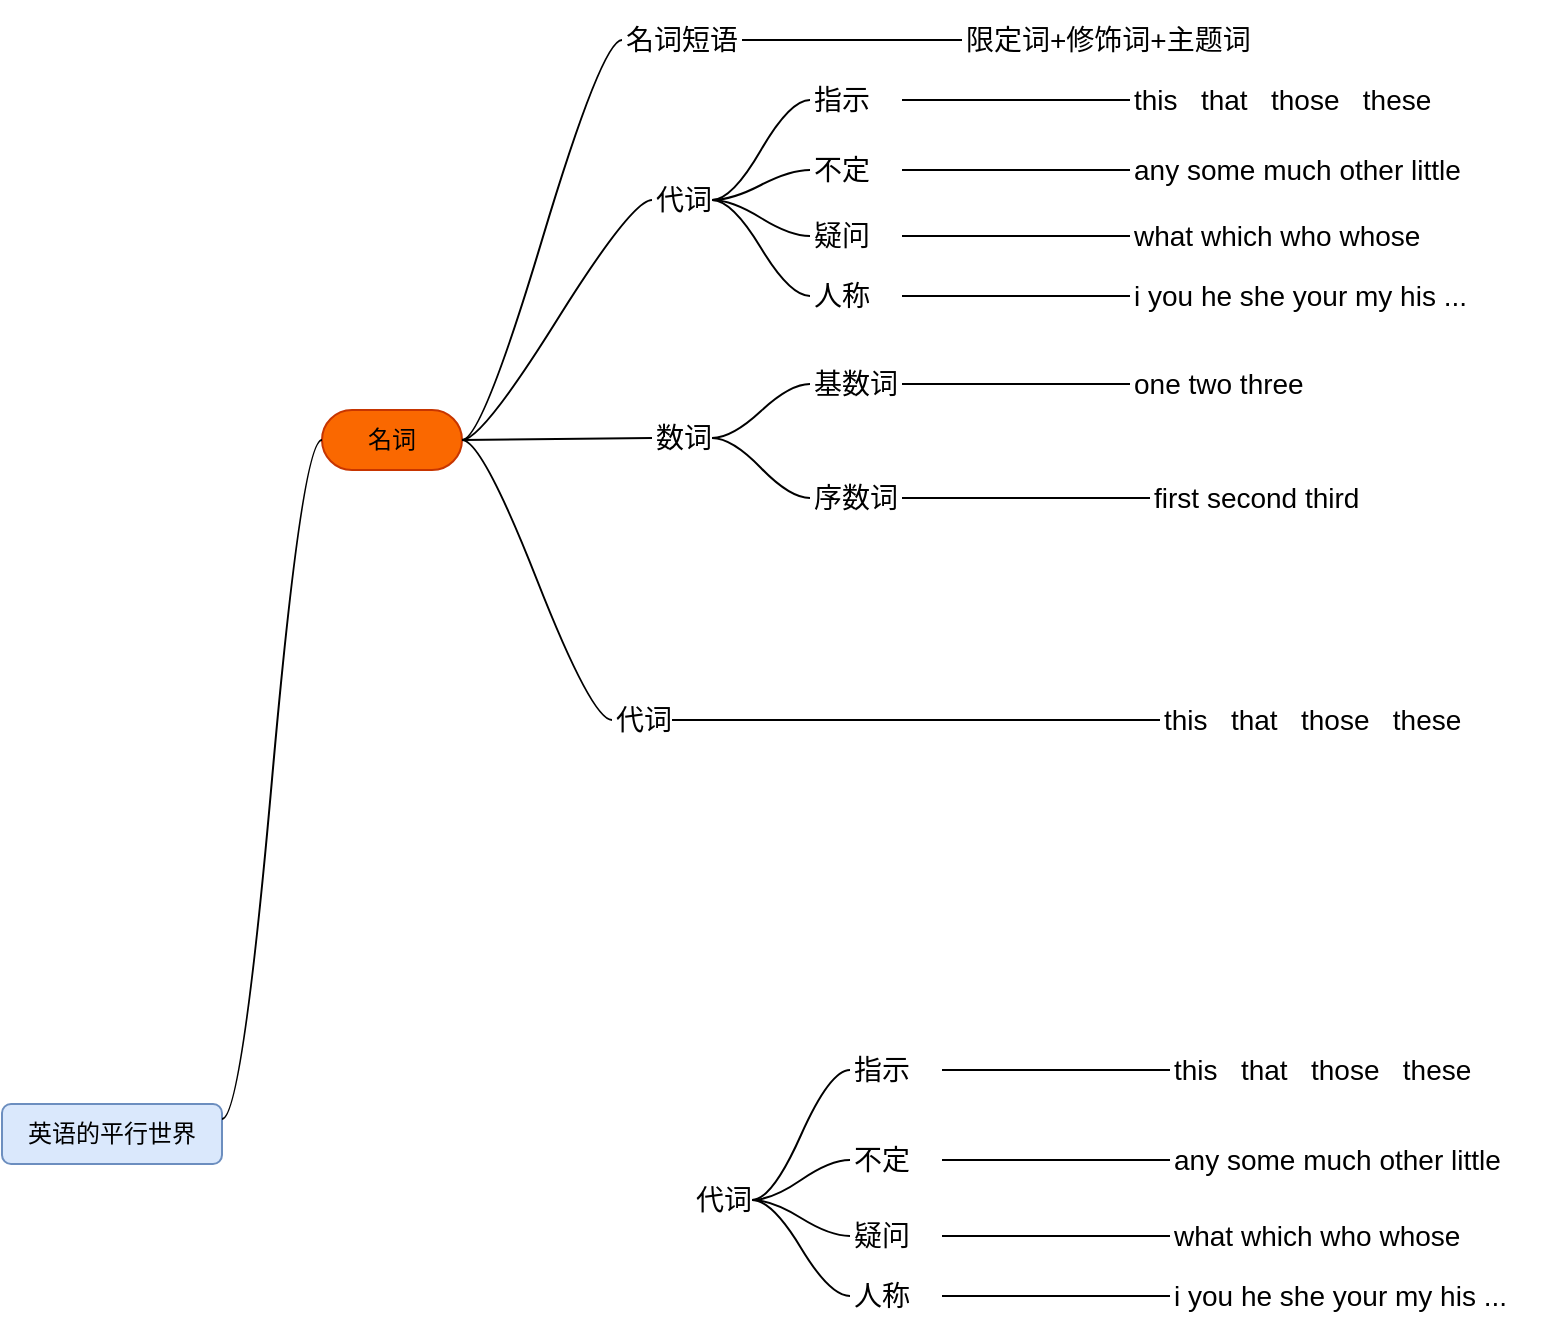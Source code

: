 <mxfile version="20.8.7" type="github">
  <diagram id="1wD_X5J8tofuM-vasSyo" name="第 1 页">
    <mxGraphModel dx="1434" dy="1933" grid="1" gridSize="10" guides="1" tooltips="1" connect="1" arrows="1" fold="1" page="1" pageScale="1" pageWidth="827" pageHeight="1169" math="0" shadow="0">
      <root>
        <mxCell id="0" />
        <mxCell id="1" parent="0" />
        <UserObject label="英语的平行世界" treeRoot="1" id="ZX8-5jwRaz3fq__6NCKc-1">
          <mxCell style="whiteSpace=wrap;html=1;align=center;treeFolding=1;treeMoving=1;newEdgeStyle={&quot;edgeStyle&quot;:&quot;elbowEdgeStyle&quot;,&quot;startArrow&quot;:&quot;none&quot;,&quot;endArrow&quot;:&quot;none&quot;};fillColor=#dae8fc;strokeColor=#6c8ebf;rounded=1;" parent="1" vertex="1">
            <mxGeometry x="20" y="372" width="110" height="30" as="geometry" />
          </mxCell>
        </UserObject>
        <mxCell id="ZX8-5jwRaz3fq__6NCKc-32" style="edgeStyle=entityRelationEdgeStyle;rounded=0;orthogonalLoop=1;jettySize=auto;html=1;startArrow=none;endArrow=none;segment=10;curved=1;sourcePerimeterSpacing=0;targetPerimeterSpacing=0;exitX=1;exitY=0.5;exitDx=0;exitDy=0;fontSize=14;entryX=0;entryY=0.5;entryDx=0;entryDy=0;" parent="1" source="ZX8-5jwRaz3fq__6NCKc-2" target="ZX8-5jwRaz3fq__6NCKc-34" edge="1">
          <mxGeometry relative="1" as="geometry">
            <mxPoint x="340" y="130" as="targetPoint" />
          </mxGeometry>
        </mxCell>
        <mxCell id="ZX8-5jwRaz3fq__6NCKc-2" value="名词" style="whiteSpace=wrap;html=1;rounded=1;arcSize=50;align=center;verticalAlign=middle;strokeWidth=1;autosize=1;spacing=4;treeFolding=1;treeMoving=1;newEdgeStyle={&quot;edgeStyle&quot;:&quot;entityRelationEdgeStyle&quot;,&quot;startArrow&quot;:&quot;none&quot;,&quot;endArrow&quot;:&quot;none&quot;,&quot;segment&quot;:10,&quot;curved&quot;:1,&quot;sourcePerimeterSpacing&quot;:0,&quot;targetPerimeterSpacing&quot;:0};fillColor=#fa6800;fontColor=#000000;strokeColor=#C73500;" parent="1" vertex="1">
          <mxGeometry x="180" y="25" width="70" height="30" as="geometry" />
        </mxCell>
        <mxCell id="ZX8-5jwRaz3fq__6NCKc-3" value="" style="edgeStyle=entityRelationEdgeStyle;startArrow=none;endArrow=none;segment=10;curved=1;sourcePerimeterSpacing=0;targetPerimeterSpacing=0;rounded=0;exitX=1;exitY=0.25;exitDx=0;exitDy=0;" parent="1" source="ZX8-5jwRaz3fq__6NCKc-1" target="ZX8-5jwRaz3fq__6NCKc-2" edge="1">
          <mxGeometry relative="1" as="geometry">
            <mxPoint x="140" y="384" as="sourcePoint" />
          </mxGeometry>
        </mxCell>
        <mxCell id="ZX8-5jwRaz3fq__6NCKc-5" value="" style="edgeStyle=entityRelationEdgeStyle;startArrow=none;endArrow=none;segment=10;curved=1;sourcePerimeterSpacing=0;targetPerimeterSpacing=0;rounded=0;entryX=0;entryY=0.5;entryDx=0;entryDy=0;exitX=1;exitY=0.5;exitDx=0;exitDy=0;" parent="1" source="ZX8-5jwRaz3fq__6NCKc-2" target="ZX8-5jwRaz3fq__6NCKc-6" edge="1">
          <mxGeometry relative="1" as="geometry">
            <mxPoint x="270" y="45" as="sourcePoint" />
            <mxPoint x="350" y="10" as="targetPoint" />
          </mxGeometry>
        </mxCell>
        <mxCell id="ZX8-5jwRaz3fq__6NCKc-6" value="名词短语" style="text;strokeColor=none;fillColor=none;html=1;fontSize=14;fontStyle=0;verticalAlign=middle;align=left;rounded=1;" parent="1" vertex="1">
          <mxGeometry x="330" y="-180" width="60" height="40" as="geometry" />
        </mxCell>
        <mxCell id="ZX8-5jwRaz3fq__6NCKc-8" value="" style="edgeStyle=entityRelationEdgeStyle;startArrow=none;endArrow=none;segment=10;curved=1;sourcePerimeterSpacing=0;targetPerimeterSpacing=0;rounded=0;exitX=1;exitY=0.5;exitDx=0;exitDy=0;entryX=0;entryY=0.5;entryDx=0;entryDy=0;" parent="1" source="ZX8-5jwRaz3fq__6NCKc-6" target="ZX8-5jwRaz3fq__6NCKc-9" edge="1">
          <mxGeometry relative="1" as="geometry">
            <mxPoint x="400" y="20.01" as="sourcePoint" />
            <mxPoint x="450" y="30" as="targetPoint" />
          </mxGeometry>
        </mxCell>
        <mxCell id="ZX8-5jwRaz3fq__6NCKc-9" value="限定词+修饰词+主题词" style="text;html=1;strokeColor=none;fillColor=none;align=left;verticalAlign=middle;whiteSpace=wrap;rounded=0;fontSize=14;" parent="1" vertex="1">
          <mxGeometry x="500" y="-175" width="160" height="30" as="geometry" />
        </mxCell>
        <mxCell id="ZX8-5jwRaz3fq__6NCKc-11" style="edgeStyle=entityRelationEdgeStyle;rounded=0;orthogonalLoop=1;jettySize=auto;html=1;startArrow=none;endArrow=none;segment=10;curved=1;sourcePerimeterSpacing=0;targetPerimeterSpacing=0;fontSize=14;exitX=0;exitY=0.5;exitDx=0;exitDy=0;entryX=1;entryY=0.5;entryDx=0;entryDy=0;" parent="1" source="ZX8-5jwRaz3fq__6NCKc-14" target="ZX8-5jwRaz3fq__6NCKc-2" edge="1">
          <mxGeometry relative="1" as="geometry">
            <mxPoint x="320" y="95" as="sourcePoint" />
            <mxPoint x="240" y="110" as="targetPoint" />
          </mxGeometry>
        </mxCell>
        <mxCell id="ZX8-5jwRaz3fq__6NCKc-14" value="代词" style="text;strokeColor=none;fillColor=none;html=1;fontSize=14;fontStyle=0;verticalAlign=middle;align=left;rounded=1;" parent="1" vertex="1">
          <mxGeometry x="345" y="-100" width="30" height="40" as="geometry" />
        </mxCell>
        <mxCell id="ZX8-5jwRaz3fq__6NCKc-34" value="代词" style="text;strokeColor=none;fillColor=none;html=1;fontSize=14;fontStyle=0;verticalAlign=middle;align=left;rounded=1;" parent="1" vertex="1">
          <mxGeometry x="325" y="160" width="30" height="40" as="geometry" />
        </mxCell>
        <mxCell id="Zq-l_0qtPE0xVvaEAlSj-1" style="edgeStyle=entityRelationEdgeStyle;rounded=0;orthogonalLoop=1;jettySize=auto;html=1;startArrow=none;endArrow=none;segment=10;curved=1;sourcePerimeterSpacing=0;targetPerimeterSpacing=0;fontSize=14;exitX=0;exitY=0.5;exitDx=0;exitDy=0;" parent="1" source="Zq-l_0qtPE0xVvaEAlSj-2" target="ZX8-5jwRaz3fq__6NCKc-14" edge="1">
          <mxGeometry relative="1" as="geometry">
            <mxPoint x="370" y="-60" as="sourcePoint" />
            <mxPoint x="260" y="50" as="targetPoint" />
          </mxGeometry>
        </mxCell>
        <mxCell id="Zq-l_0qtPE0xVvaEAlSj-2" value="指示&amp;nbsp;" style="text;html=1;strokeColor=none;fillColor=none;align=left;verticalAlign=middle;whiteSpace=wrap;rounded=0;fontSize=14;" parent="1" vertex="1">
          <mxGeometry x="424" y="-145" width="46" height="30" as="geometry" />
        </mxCell>
        <mxCell id="Zq-l_0qtPE0xVvaEAlSj-4" style="edgeStyle=entityRelationEdgeStyle;rounded=0;orthogonalLoop=1;jettySize=auto;html=1;startArrow=none;endArrow=none;segment=10;curved=1;sourcePerimeterSpacing=0;targetPerimeterSpacing=0;fontSize=14;exitX=0;exitY=0.5;exitDx=0;exitDy=0;entryX=1;entryY=0.5;entryDx=0;entryDy=0;" parent="1" source="Zq-l_0qtPE0xVvaEAlSj-5" target="ZX8-5jwRaz3fq__6NCKc-14" edge="1">
          <mxGeometry relative="1" as="geometry">
            <mxPoint x="380" y="-35" as="sourcePoint" />
            <mxPoint x="385" y="-65" as="targetPoint" />
          </mxGeometry>
        </mxCell>
        <mxCell id="Zq-l_0qtPE0xVvaEAlSj-5" value="不定&amp;nbsp;&amp;nbsp;" style="text;html=1;strokeColor=none;fillColor=none;align=left;verticalAlign=middle;whiteSpace=wrap;rounded=0;fontSize=14;" parent="1" vertex="1">
          <mxGeometry x="424" y="-110" width="46" height="30" as="geometry" />
        </mxCell>
        <mxCell id="Zq-l_0qtPE0xVvaEAlSj-6" style="edgeStyle=entityRelationEdgeStyle;rounded=0;orthogonalLoop=1;jettySize=auto;html=1;startArrow=none;endArrow=none;segment=10;curved=1;sourcePerimeterSpacing=0;targetPerimeterSpacing=0;fontSize=14;exitX=0;exitY=0.5;exitDx=0;exitDy=0;entryX=1;entryY=0.5;entryDx=0;entryDy=0;" parent="1" source="Zq-l_0qtPE0xVvaEAlSj-7" target="ZX8-5jwRaz3fq__6NCKc-14" edge="1">
          <mxGeometry relative="1" as="geometry">
            <mxPoint x="380" y="8" as="sourcePoint" />
            <mxPoint x="385" y="-22" as="targetPoint" />
          </mxGeometry>
        </mxCell>
        <mxCell id="Zq-l_0qtPE0xVvaEAlSj-7" value="疑问&lt;br&gt;" style="text;html=1;strokeColor=none;fillColor=none;align=left;verticalAlign=middle;whiteSpace=wrap;rounded=0;fontSize=14;" parent="1" vertex="1">
          <mxGeometry x="424" y="-77" width="46" height="30" as="geometry" />
        </mxCell>
        <mxCell id="Zq-l_0qtPE0xVvaEAlSj-8" style="edgeStyle=entityRelationEdgeStyle;rounded=0;orthogonalLoop=1;jettySize=auto;html=1;startArrow=none;endArrow=none;segment=10;curved=1;sourcePerimeterSpacing=0;targetPerimeterSpacing=0;fontSize=14;exitX=0;exitY=0.5;exitDx=0;exitDy=0;entryX=1;entryY=0.5;entryDx=0;entryDy=0;" parent="1" source="Zq-l_0qtPE0xVvaEAlSj-9" target="ZX8-5jwRaz3fq__6NCKc-14" edge="1">
          <mxGeometry relative="1" as="geometry">
            <mxPoint x="390" y="33" as="sourcePoint" />
            <mxPoint x="385" y="-22" as="targetPoint" />
          </mxGeometry>
        </mxCell>
        <mxCell id="Zq-l_0qtPE0xVvaEAlSj-9" value="人称" style="text;html=1;strokeColor=none;fillColor=none;align=left;verticalAlign=middle;whiteSpace=wrap;rounded=0;fontSize=14;" parent="1" vertex="1">
          <mxGeometry x="424" y="-47" width="46" height="30" as="geometry" />
        </mxCell>
        <mxCell id="Zq-l_0qtPE0xVvaEAlSj-12" value="" style="edgeStyle=entityRelationEdgeStyle;startArrow=none;endArrow=none;segment=10;curved=1;sourcePerimeterSpacing=0;targetPerimeterSpacing=0;rounded=0;exitX=1;exitY=0.5;exitDx=0;exitDy=0;entryX=0;entryY=0.5;entryDx=0;entryDy=0;" parent="1" source="Zq-l_0qtPE0xVvaEAlSj-2" target="Zq-l_0qtPE0xVvaEAlSj-13" edge="1">
          <mxGeometry relative="1" as="geometry">
            <mxPoint x="474" y="-125" as="sourcePoint" />
            <mxPoint x="534" y="65" as="targetPoint" />
          </mxGeometry>
        </mxCell>
        <mxCell id="Zq-l_0qtPE0xVvaEAlSj-13" value="this&amp;nbsp; &amp;nbsp;that&amp;nbsp; &amp;nbsp;those&amp;nbsp; &amp;nbsp;these" style="text;html=1;strokeColor=none;fillColor=none;align=left;verticalAlign=middle;whiteSpace=wrap;rounded=0;fontSize=14;" parent="1" vertex="1">
          <mxGeometry x="584" y="-140" width="156" height="20" as="geometry" />
        </mxCell>
        <mxCell id="Zq-l_0qtPE0xVvaEAlSj-14" value="" style="edgeStyle=entityRelationEdgeStyle;startArrow=none;endArrow=none;segment=10;curved=1;sourcePerimeterSpacing=0;targetPerimeterSpacing=0;rounded=0;exitX=1;exitY=0.5;exitDx=0;exitDy=0;entryX=0;entryY=0.5;entryDx=0;entryDy=0;" parent="1" target="Zq-l_0qtPE0xVvaEAlSj-15" edge="1" source="Zq-l_0qtPE0xVvaEAlSj-9">
          <mxGeometry relative="1" as="geometry">
            <mxPoint x="480" y="70" as="sourcePoint" />
            <mxPoint x="544" y="265" as="targetPoint" />
          </mxGeometry>
        </mxCell>
        <mxCell id="Zq-l_0qtPE0xVvaEAlSj-15" value="i you he she your my his ..." style="text;html=1;strokeColor=none;fillColor=none;align=left;verticalAlign=middle;whiteSpace=wrap;rounded=0;fontSize=14;" parent="1" vertex="1">
          <mxGeometry x="584" y="-42" width="186" height="20" as="geometry" />
        </mxCell>
        <mxCell id="Zq-l_0qtPE0xVvaEAlSj-16" value="" style="edgeStyle=entityRelationEdgeStyle;startArrow=none;endArrow=none;segment=10;curved=1;sourcePerimeterSpacing=0;targetPerimeterSpacing=0;rounded=0;exitX=1;exitY=0.5;exitDx=0;exitDy=0;entryX=0;entryY=0.5;entryDx=0;entryDy=0;" parent="1" target="Zq-l_0qtPE0xVvaEAlSj-17" edge="1" source="Zq-l_0qtPE0xVvaEAlSj-7">
          <mxGeometry relative="1" as="geometry">
            <mxPoint x="490" y="30" as="sourcePoint" />
            <mxPoint x="554" y="225" as="targetPoint" />
          </mxGeometry>
        </mxCell>
        <mxCell id="Zq-l_0qtPE0xVvaEAlSj-17" value="what which who whose" style="text;html=1;strokeColor=none;fillColor=none;align=left;verticalAlign=middle;whiteSpace=wrap;rounded=0;fontSize=14;" parent="1" vertex="1">
          <mxGeometry x="584" y="-72" width="156" height="20" as="geometry" />
        </mxCell>
        <mxCell id="Zq-l_0qtPE0xVvaEAlSj-18" value="" style="edgeStyle=entityRelationEdgeStyle;startArrow=none;endArrow=none;segment=10;curved=1;sourcePerimeterSpacing=0;targetPerimeterSpacing=0;rounded=0;exitX=1;exitY=0.5;exitDx=0;exitDy=0;entryX=0;entryY=0.5;entryDx=0;entryDy=0;" parent="1" target="Zq-l_0qtPE0xVvaEAlSj-19" edge="1" source="Zq-l_0qtPE0xVvaEAlSj-5">
          <mxGeometry relative="1" as="geometry">
            <mxPoint x="500" y="-20" as="sourcePoint" />
            <mxPoint x="564" y="175" as="targetPoint" />
          </mxGeometry>
        </mxCell>
        <mxCell id="Zq-l_0qtPE0xVvaEAlSj-19" value="any some much other little" style="text;html=1;strokeColor=none;fillColor=none;align=left;verticalAlign=middle;whiteSpace=wrap;rounded=0;fontSize=14;" parent="1" vertex="1">
          <mxGeometry x="584" y="-105" width="176" height="20" as="geometry" />
        </mxCell>
        <mxCell id="hqNwibnlh16U7bYU6Boq-3" value="数词" style="text;strokeColor=none;fillColor=none;html=1;fontSize=14;fontStyle=0;verticalAlign=middle;align=left;rounded=1;" vertex="1" parent="1">
          <mxGeometry x="345" y="10" width="30" height="58" as="geometry" />
        </mxCell>
        <mxCell id="hqNwibnlh16U7bYU6Boq-4" style="edgeStyle=entityRelationEdgeStyle;rounded=0;orthogonalLoop=1;jettySize=auto;html=1;startArrow=none;endArrow=none;segment=10;curved=1;sourcePerimeterSpacing=0;targetPerimeterSpacing=0;fontSize=14;exitX=0;exitY=0.5;exitDx=0;exitDy=0;" edge="1" parent="1" target="hqNwibnlh16U7bYU6Boq-3" source="hqNwibnlh16U7bYU6Boq-19">
          <mxGeometry relative="1" as="geometry">
            <mxPoint x="434" y="15" as="sourcePoint" />
            <mxPoint x="270" y="210" as="targetPoint" />
          </mxGeometry>
        </mxCell>
        <mxCell id="hqNwibnlh16U7bYU6Boq-5" style="edgeStyle=entityRelationEdgeStyle;rounded=0;orthogonalLoop=1;jettySize=auto;html=1;startArrow=none;endArrow=none;segment=10;curved=1;sourcePerimeterSpacing=0;targetPerimeterSpacing=0;fontSize=14;exitX=0;exitY=0.5;exitDx=0;exitDy=0;entryX=1;entryY=0.5;entryDx=0;entryDy=0;" edge="1" parent="1" source="hqNwibnlh16U7bYU6Boq-6" target="hqNwibnlh16U7bYU6Boq-3">
          <mxGeometry relative="1" as="geometry">
            <mxPoint x="390" y="125" as="sourcePoint" />
            <mxPoint x="395" y="95" as="targetPoint" />
          </mxGeometry>
        </mxCell>
        <mxCell id="hqNwibnlh16U7bYU6Boq-6" value="序数词" style="text;html=1;strokeColor=none;fillColor=none;align=left;verticalAlign=middle;whiteSpace=wrap;rounded=0;fontSize=14;" vertex="1" parent="1">
          <mxGeometry x="424" y="45" width="46" height="48" as="geometry" />
        </mxCell>
        <mxCell id="hqNwibnlh16U7bYU6Boq-11" value="" style="edgeStyle=entityRelationEdgeStyle;startArrow=none;endArrow=none;segment=10;curved=1;sourcePerimeterSpacing=0;targetPerimeterSpacing=0;rounded=0;entryX=0;entryY=0.5;entryDx=0;entryDy=0;exitX=1;exitY=0.5;exitDx=0;exitDy=0;" edge="1" parent="1" target="hqNwibnlh16U7bYU6Boq-12" source="hqNwibnlh16U7bYU6Boq-19">
          <mxGeometry relative="1" as="geometry">
            <mxPoint x="480" y="15" as="sourcePoint" />
            <mxPoint x="594" y="15" as="targetPoint" />
          </mxGeometry>
        </mxCell>
        <mxCell id="hqNwibnlh16U7bYU6Boq-12" value="one two three" style="text;html=1;strokeColor=none;fillColor=none;align=left;verticalAlign=middle;whiteSpace=wrap;rounded=0;fontSize=14;" vertex="1" parent="1">
          <mxGeometry x="584" y="-7" width="156" height="38" as="geometry" />
        </mxCell>
        <mxCell id="hqNwibnlh16U7bYU6Boq-17" value="" style="edgeStyle=entityRelationEdgeStyle;startArrow=none;endArrow=none;segment=10;curved=1;sourcePerimeterSpacing=0;targetPerimeterSpacing=0;rounded=0;exitX=1;exitY=0.5;exitDx=0;exitDy=0;entryX=0;entryY=0.5;entryDx=0;entryDy=0;" edge="1" parent="1" source="hqNwibnlh16U7bYU6Boq-6" target="hqNwibnlh16U7bYU6Boq-18">
          <mxGeometry relative="1" as="geometry">
            <mxPoint x="510" y="140" as="sourcePoint" />
            <mxPoint x="574" y="335" as="targetPoint" />
          </mxGeometry>
        </mxCell>
        <mxCell id="hqNwibnlh16U7bYU6Boq-18" value="first second third" style="text;html=1;strokeColor=none;fillColor=none;align=left;verticalAlign=middle;whiteSpace=wrap;rounded=0;fontSize=14;" vertex="1" parent="1">
          <mxGeometry x="594" y="50" width="176" height="38" as="geometry" />
        </mxCell>
        <mxCell id="hqNwibnlh16U7bYU6Boq-19" value="基数词" style="text;html=1;strokeColor=none;fillColor=none;align=left;verticalAlign=middle;whiteSpace=wrap;rounded=0;fontSize=14;" vertex="1" parent="1">
          <mxGeometry x="424" y="-12" width="46" height="48" as="geometry" />
        </mxCell>
        <mxCell id="hqNwibnlh16U7bYU6Boq-20" value="代词" style="text;strokeColor=none;fillColor=none;html=1;fontSize=14;fontStyle=0;verticalAlign=middle;align=left;rounded=1;" vertex="1" parent="1">
          <mxGeometry x="365" y="400" width="30" height="40" as="geometry" />
        </mxCell>
        <mxCell id="hqNwibnlh16U7bYU6Boq-21" style="edgeStyle=entityRelationEdgeStyle;rounded=0;orthogonalLoop=1;jettySize=auto;html=1;startArrow=none;endArrow=none;segment=10;curved=1;sourcePerimeterSpacing=0;targetPerimeterSpacing=0;fontSize=14;exitX=0;exitY=0.5;exitDx=0;exitDy=0;" edge="1" parent="1" source="hqNwibnlh16U7bYU6Boq-36" target="hqNwibnlh16U7bYU6Boq-20">
          <mxGeometry relative="1" as="geometry">
            <mxPoint x="444" y="370" as="sourcePoint" />
            <mxPoint x="280" y="550" as="targetPoint" />
          </mxGeometry>
        </mxCell>
        <mxCell id="hqNwibnlh16U7bYU6Boq-22" style="edgeStyle=entityRelationEdgeStyle;rounded=0;orthogonalLoop=1;jettySize=auto;html=1;startArrow=none;endArrow=none;segment=10;curved=1;sourcePerimeterSpacing=0;targetPerimeterSpacing=0;fontSize=14;exitX=0;exitY=0.5;exitDx=0;exitDy=0;entryX=1;entryY=0.5;entryDx=0;entryDy=0;" edge="1" parent="1" source="hqNwibnlh16U7bYU6Boq-23" target="hqNwibnlh16U7bYU6Boq-20">
          <mxGeometry relative="1" as="geometry">
            <mxPoint x="400" y="465" as="sourcePoint" />
            <mxPoint x="405" y="435" as="targetPoint" />
          </mxGeometry>
        </mxCell>
        <mxCell id="hqNwibnlh16U7bYU6Boq-23" value="不定&amp;nbsp;&amp;nbsp;" style="text;html=1;strokeColor=none;fillColor=none;align=left;verticalAlign=middle;whiteSpace=wrap;rounded=0;fontSize=14;" vertex="1" parent="1">
          <mxGeometry x="444" y="385" width="46" height="30" as="geometry" />
        </mxCell>
        <mxCell id="hqNwibnlh16U7bYU6Boq-24" style="edgeStyle=entityRelationEdgeStyle;rounded=0;orthogonalLoop=1;jettySize=auto;html=1;startArrow=none;endArrow=none;segment=10;curved=1;sourcePerimeterSpacing=0;targetPerimeterSpacing=0;fontSize=14;exitX=0;exitY=0.5;exitDx=0;exitDy=0;entryX=1;entryY=0.5;entryDx=0;entryDy=0;" edge="1" parent="1" source="hqNwibnlh16U7bYU6Boq-25" target="hqNwibnlh16U7bYU6Boq-20">
          <mxGeometry relative="1" as="geometry">
            <mxPoint x="400" y="508" as="sourcePoint" />
            <mxPoint x="405" y="478" as="targetPoint" />
          </mxGeometry>
        </mxCell>
        <mxCell id="hqNwibnlh16U7bYU6Boq-25" value="疑问&lt;br&gt;" style="text;html=1;strokeColor=none;fillColor=none;align=left;verticalAlign=middle;whiteSpace=wrap;rounded=0;fontSize=14;" vertex="1" parent="1">
          <mxGeometry x="444" y="423" width="46" height="30" as="geometry" />
        </mxCell>
        <mxCell id="hqNwibnlh16U7bYU6Boq-26" style="edgeStyle=entityRelationEdgeStyle;rounded=0;orthogonalLoop=1;jettySize=auto;html=1;startArrow=none;endArrow=none;segment=10;curved=1;sourcePerimeterSpacing=0;targetPerimeterSpacing=0;fontSize=14;exitX=0;exitY=0.5;exitDx=0;exitDy=0;entryX=1;entryY=0.5;entryDx=0;entryDy=0;" edge="1" parent="1" source="hqNwibnlh16U7bYU6Boq-27" target="hqNwibnlh16U7bYU6Boq-20">
          <mxGeometry relative="1" as="geometry">
            <mxPoint x="410" y="533" as="sourcePoint" />
            <mxPoint x="405" y="478" as="targetPoint" />
          </mxGeometry>
        </mxCell>
        <mxCell id="hqNwibnlh16U7bYU6Boq-27" value="人称" style="text;html=1;strokeColor=none;fillColor=none;align=left;verticalAlign=middle;whiteSpace=wrap;rounded=0;fontSize=14;" vertex="1" parent="1">
          <mxGeometry x="444" y="453" width="46" height="30" as="geometry" />
        </mxCell>
        <mxCell id="hqNwibnlh16U7bYU6Boq-28" value="" style="edgeStyle=entityRelationEdgeStyle;startArrow=none;endArrow=none;segment=10;curved=1;sourcePerimeterSpacing=0;targetPerimeterSpacing=0;rounded=0;entryX=0;entryY=0.5;entryDx=0;entryDy=0;exitX=1;exitY=0.5;exitDx=0;exitDy=0;" edge="1" parent="1" source="hqNwibnlh16U7bYU6Boq-36" target="hqNwibnlh16U7bYU6Boq-29">
          <mxGeometry relative="1" as="geometry">
            <mxPoint x="490" y="370" as="sourcePoint" />
            <mxPoint x="554" y="565" as="targetPoint" />
          </mxGeometry>
        </mxCell>
        <mxCell id="hqNwibnlh16U7bYU6Boq-29" value="this&amp;nbsp; &amp;nbsp;that&amp;nbsp; &amp;nbsp;those&amp;nbsp; &amp;nbsp;these" style="text;html=1;strokeColor=none;fillColor=none;align=left;verticalAlign=middle;whiteSpace=wrap;rounded=0;fontSize=14;" vertex="1" parent="1">
          <mxGeometry x="604" y="345" width="156" height="20" as="geometry" />
        </mxCell>
        <mxCell id="hqNwibnlh16U7bYU6Boq-30" value="" style="edgeStyle=entityRelationEdgeStyle;startArrow=none;endArrow=none;segment=10;curved=1;sourcePerimeterSpacing=0;targetPerimeterSpacing=0;rounded=0;exitX=1;exitY=0.5;exitDx=0;exitDy=0;entryX=0;entryY=0.5;entryDx=0;entryDy=0;" edge="1" parent="1" source="hqNwibnlh16U7bYU6Boq-27" target="hqNwibnlh16U7bYU6Boq-31">
          <mxGeometry relative="1" as="geometry">
            <mxPoint x="500" y="570" as="sourcePoint" />
            <mxPoint x="564" y="765" as="targetPoint" />
          </mxGeometry>
        </mxCell>
        <mxCell id="hqNwibnlh16U7bYU6Boq-31" value="i you he she your my his ..." style="text;html=1;strokeColor=none;fillColor=none;align=left;verticalAlign=middle;whiteSpace=wrap;rounded=0;fontSize=14;" vertex="1" parent="1">
          <mxGeometry x="604" y="458" width="186" height="20" as="geometry" />
        </mxCell>
        <mxCell id="hqNwibnlh16U7bYU6Boq-32" value="" style="edgeStyle=entityRelationEdgeStyle;startArrow=none;endArrow=none;segment=10;curved=1;sourcePerimeterSpacing=0;targetPerimeterSpacing=0;rounded=0;exitX=1;exitY=0.5;exitDx=0;exitDy=0;entryX=0;entryY=0.5;entryDx=0;entryDy=0;" edge="1" parent="1" source="hqNwibnlh16U7bYU6Boq-25" target="hqNwibnlh16U7bYU6Boq-33">
          <mxGeometry relative="1" as="geometry">
            <mxPoint x="510" y="530" as="sourcePoint" />
            <mxPoint x="574" y="725" as="targetPoint" />
          </mxGeometry>
        </mxCell>
        <mxCell id="hqNwibnlh16U7bYU6Boq-33" value="what which who whose" style="text;html=1;strokeColor=none;fillColor=none;align=left;verticalAlign=middle;whiteSpace=wrap;rounded=0;fontSize=14;" vertex="1" parent="1">
          <mxGeometry x="604" y="428" width="156" height="20" as="geometry" />
        </mxCell>
        <mxCell id="hqNwibnlh16U7bYU6Boq-34" value="" style="edgeStyle=entityRelationEdgeStyle;startArrow=none;endArrow=none;segment=10;curved=1;sourcePerimeterSpacing=0;targetPerimeterSpacing=0;rounded=0;exitX=1;exitY=0.5;exitDx=0;exitDy=0;entryX=0;entryY=0.5;entryDx=0;entryDy=0;" edge="1" parent="1" source="hqNwibnlh16U7bYU6Boq-23" target="hqNwibnlh16U7bYU6Boq-35">
          <mxGeometry relative="1" as="geometry">
            <mxPoint x="520" y="480" as="sourcePoint" />
            <mxPoint x="584" y="675" as="targetPoint" />
          </mxGeometry>
        </mxCell>
        <mxCell id="hqNwibnlh16U7bYU6Boq-35" value="any some much other little" style="text;html=1;strokeColor=none;fillColor=none;align=left;verticalAlign=middle;whiteSpace=wrap;rounded=0;fontSize=14;" vertex="1" parent="1">
          <mxGeometry x="604" y="390" width="176" height="20" as="geometry" />
        </mxCell>
        <mxCell id="hqNwibnlh16U7bYU6Boq-36" value="指示&amp;nbsp;" style="text;html=1;strokeColor=none;fillColor=none;align=left;verticalAlign=middle;whiteSpace=wrap;rounded=0;fontSize=14;" vertex="1" parent="1">
          <mxGeometry x="444" y="340" width="46" height="30" as="geometry" />
        </mxCell>
        <mxCell id="hqNwibnlh16U7bYU6Boq-37" value="" style="edgeStyle=entityRelationEdgeStyle;startArrow=none;endArrow=none;segment=10;curved=1;sourcePerimeterSpacing=0;targetPerimeterSpacing=0;rounded=0;entryX=0;entryY=0.5;entryDx=0;entryDy=0;exitX=1;exitY=0.5;exitDx=0;exitDy=0;" edge="1" parent="1" target="hqNwibnlh16U7bYU6Boq-38" source="ZX8-5jwRaz3fq__6NCKc-34">
          <mxGeometry relative="1" as="geometry">
            <mxPoint x="490" y="115" as="sourcePoint" />
            <mxPoint x="554" y="325" as="targetPoint" />
          </mxGeometry>
        </mxCell>
        <mxCell id="hqNwibnlh16U7bYU6Boq-38" value="this&amp;nbsp; &amp;nbsp;that&amp;nbsp; &amp;nbsp;those&amp;nbsp; &amp;nbsp;these" style="text;html=1;strokeColor=none;fillColor=none;align=left;verticalAlign=middle;whiteSpace=wrap;rounded=0;fontSize=14;" vertex="1" parent="1">
          <mxGeometry x="599" y="170" width="156" height="20" as="geometry" />
        </mxCell>
        <mxCell id="hqNwibnlh16U7bYU6Boq-40" value="" style="edgeStyle=entityRelationEdgeStyle;startArrow=none;endArrow=none;segment=10;curved=1;sourcePerimeterSpacing=0;targetPerimeterSpacing=0;rounded=0;exitX=1;exitY=0.5;exitDx=0;exitDy=0;entryX=0;entryY=0.5;entryDx=0;entryDy=0;" edge="1" target="hqNwibnlh16U7bYU6Boq-3" parent="1" source="ZX8-5jwRaz3fq__6NCKc-2">
          <mxGeometry relative="1" as="geometry">
            <mxPoint x="310" y="200" as="sourcePoint" />
            <mxPoint x="320" y="40" as="targetPoint" />
          </mxGeometry>
        </mxCell>
      </root>
    </mxGraphModel>
  </diagram>
</mxfile>
